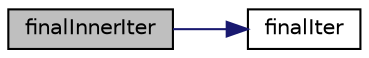 digraph "finalInnerIter"
{
  bgcolor="transparent";
  edge [fontname="Helvetica",fontsize="10",labelfontname="Helvetica",labelfontsize="10"];
  node [fontname="Helvetica",fontsize="10",shape=record];
  rankdir="LR";
  Node1 [label="finalInnerIter",height=0.2,width=0.4,color="black", fillcolor="grey75", style="filled", fontcolor="black"];
  Node1 -> Node2 [color="midnightblue",fontsize="10",style="solid",fontname="Helvetica"];
  Node2 [label="finalIter",height=0.2,width=0.4,color="black",URL="$a01890.html#aaaf1be25fda17855527fcbb735065e60",tooltip="Helper function to identify final PIMPLE (outer) iteration. "];
}
